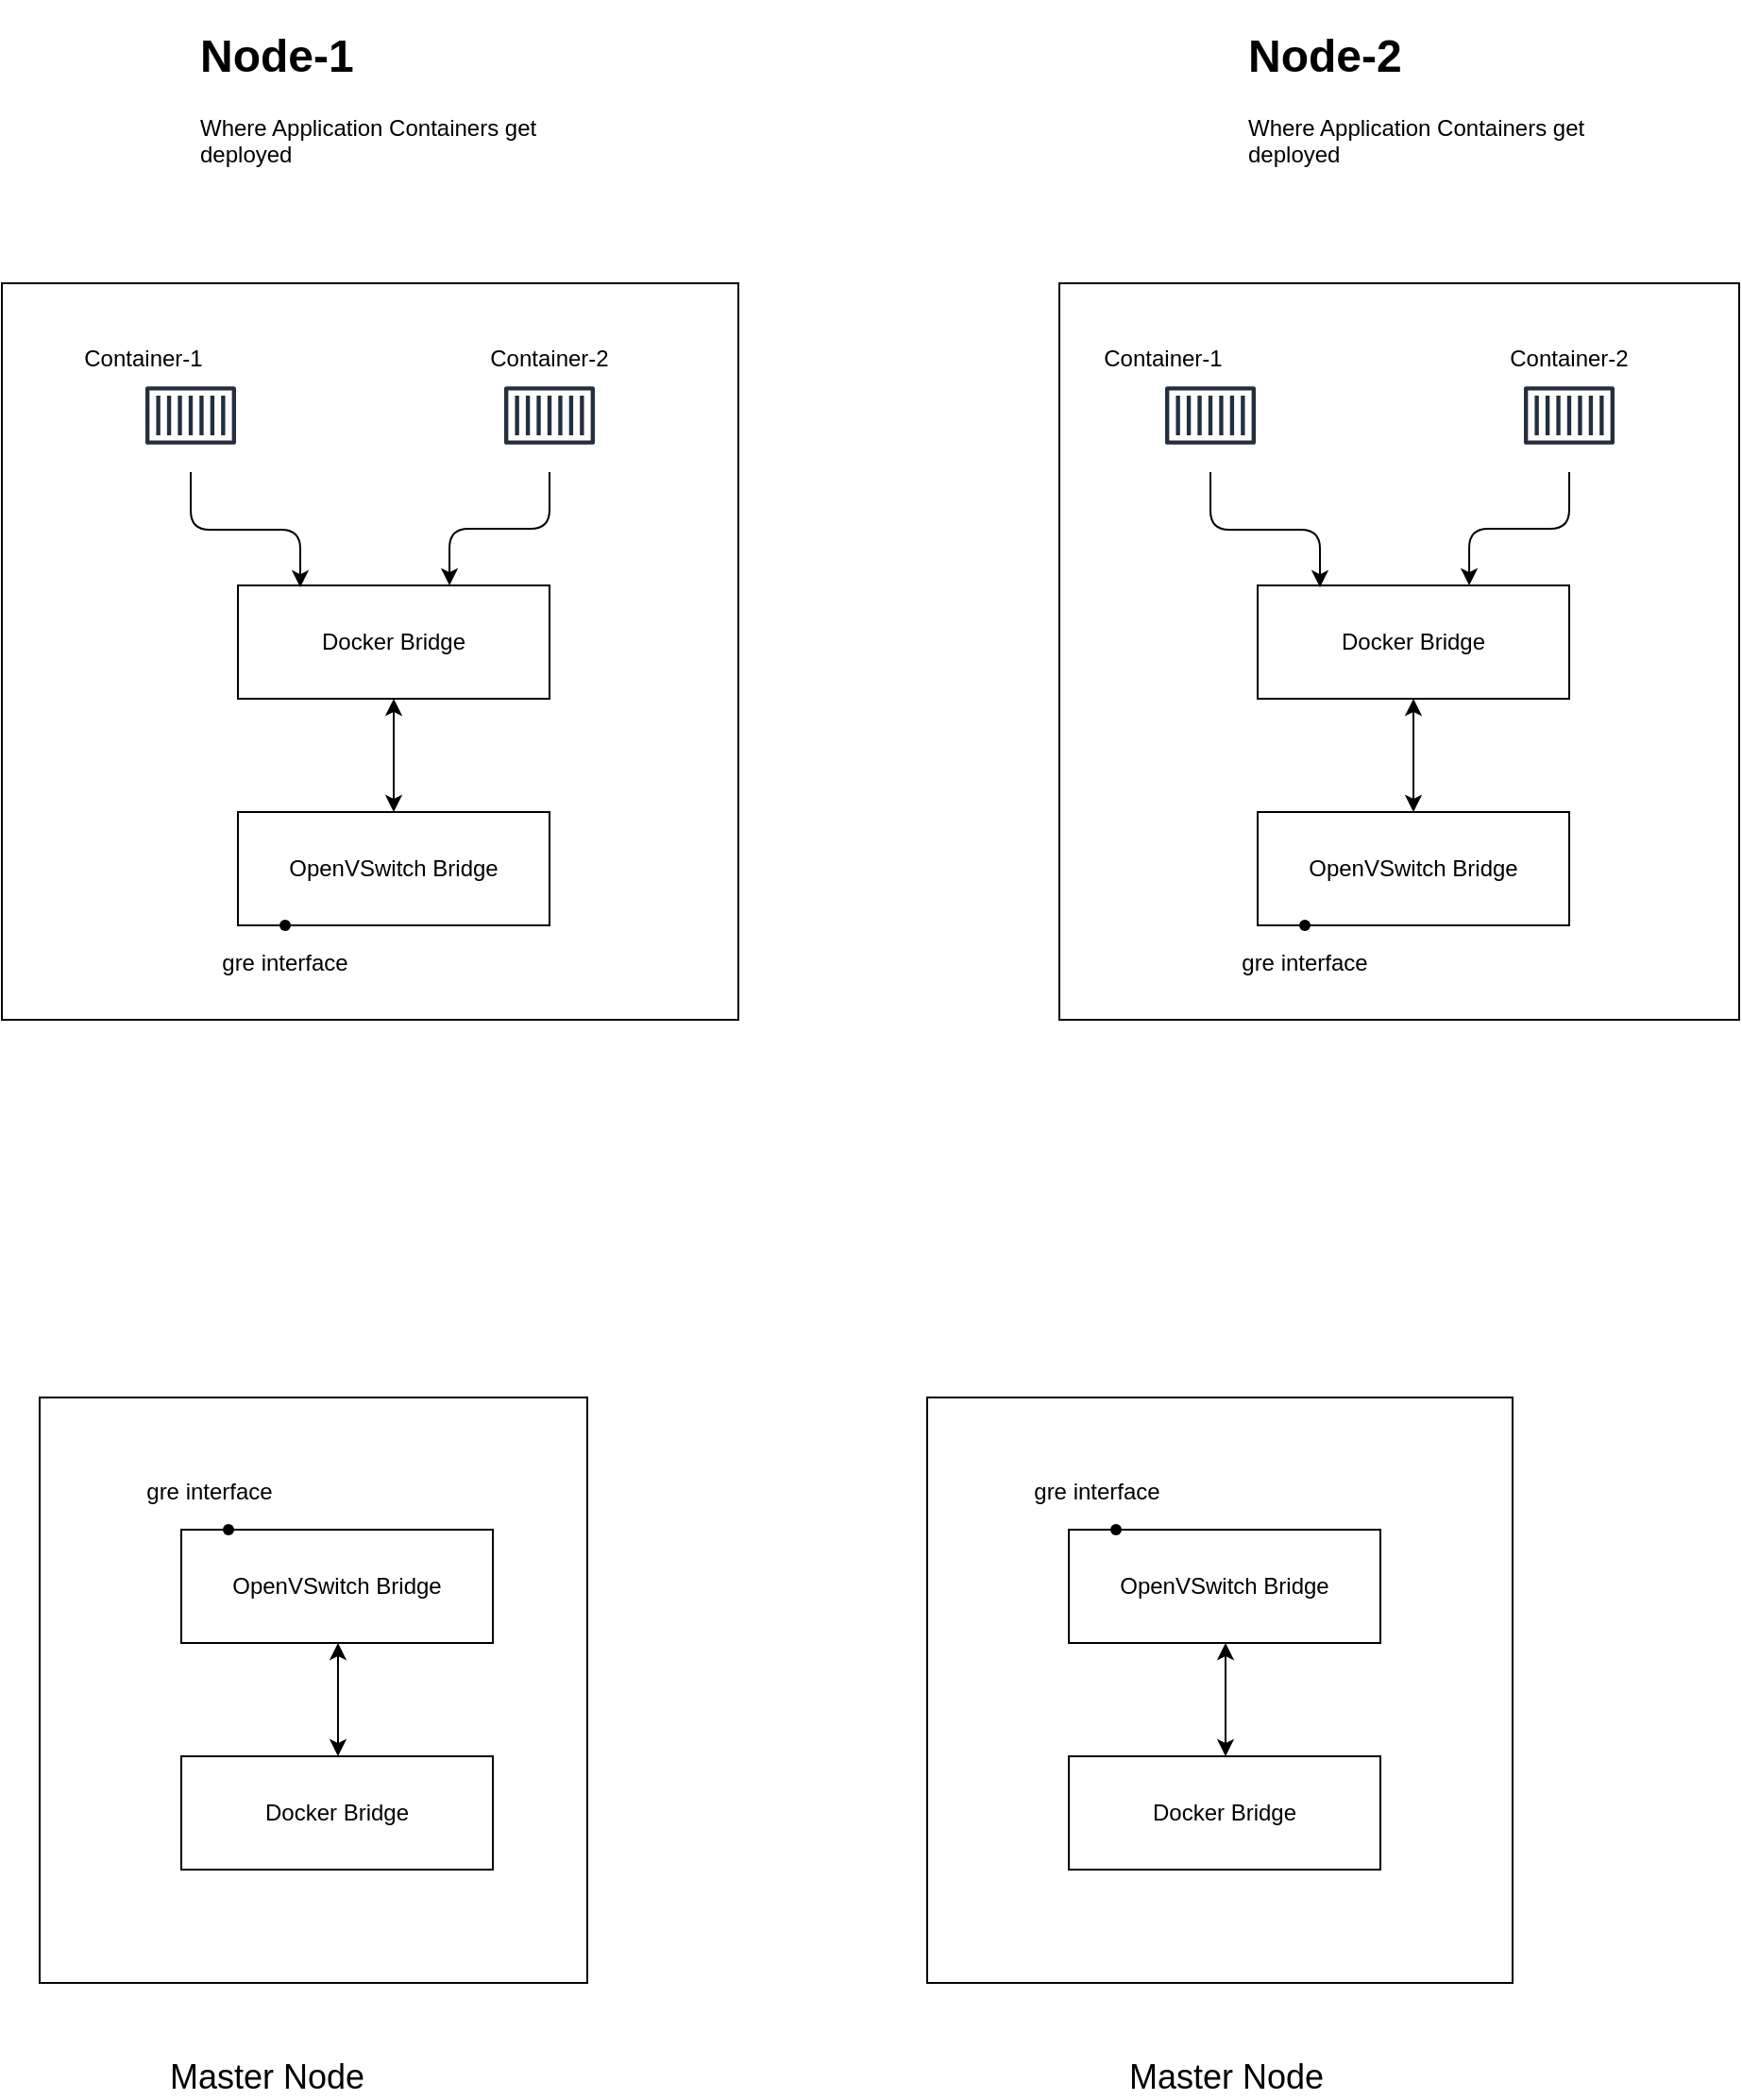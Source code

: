 <mxfile version="14.6.0" type="device"><diagram id="vHkMLk1IjLIlQ-uNqflY" name="Page-1"><mxGraphModel dx="1426" dy="2464" grid="1" gridSize="10" guides="1" tooltips="1" connect="1" arrows="1" fold="1" page="1" pageScale="1" pageWidth="1100" pageHeight="1700" math="0" shadow="0"><root><mxCell id="0"/><mxCell id="1" parent="0"/><mxCell id="jHpSyTkPF8Za5It51m7J-1" value="" style="rounded=0;whiteSpace=wrap;html=1;" vertex="1" parent="1"><mxGeometry x="100" y="100" width="390" height="390" as="geometry"/></mxCell><mxCell id="jHpSyTkPF8Za5It51m7J-7" value="OpenVSwitch Bridge" style="rounded=0;whiteSpace=wrap;html=1;" vertex="1" parent="1"><mxGeometry x="225" y="380" width="165" height="60" as="geometry"/></mxCell><mxCell id="jHpSyTkPF8Za5It51m7J-9" value="Docker Bridge" style="rounded=0;whiteSpace=wrap;html=1;" vertex="1" parent="1"><mxGeometry x="225" y="260" width="165" height="60" as="geometry"/></mxCell><mxCell id="jHpSyTkPF8Za5It51m7J-10" value="" style="outlineConnect=0;fontColor=#232F3E;gradientColor=none;strokeColor=#232F3E;fillColor=#ffffff;dashed=0;verticalLabelPosition=bottom;verticalAlign=top;align=center;html=1;fontSize=12;fontStyle=0;aspect=fixed;shape=mxgraph.aws4.resourceIcon;resIcon=mxgraph.aws4.container_1;" vertex="1" parent="1"><mxGeometry x="170" y="140" width="60" height="60" as="geometry"/></mxCell><mxCell id="jHpSyTkPF8Za5It51m7J-13" value="" style="edgeStyle=elbowEdgeStyle;elbow=vertical;endArrow=classic;html=1;entryX=0.2;entryY=0.017;entryDx=0;entryDy=0;entryPerimeter=0;" edge="1" parent="1" source="jHpSyTkPF8Za5It51m7J-10" target="jHpSyTkPF8Za5It51m7J-9"><mxGeometry width="50" height="50" relative="1" as="geometry"><mxPoint x="360" y="400" as="sourcePoint"/><mxPoint x="410" y="350" as="targetPoint"/></mxGeometry></mxCell><mxCell id="jHpSyTkPF8Za5It51m7J-14" value="" style="outlineConnect=0;fontColor=#232F3E;gradientColor=none;strokeColor=#232F3E;fillColor=#ffffff;dashed=0;verticalLabelPosition=bottom;verticalAlign=top;align=center;html=1;fontSize=12;fontStyle=0;aspect=fixed;shape=mxgraph.aws4.resourceIcon;resIcon=mxgraph.aws4.container_1;" vertex="1" parent="1"><mxGeometry x="360" y="140" width="60" height="60" as="geometry"/></mxCell><mxCell id="jHpSyTkPF8Za5It51m7J-17" value="" style="edgeStyle=elbowEdgeStyle;elbow=vertical;endArrow=classic;html=1;entryX=0.679;entryY=0;entryDx=0;entryDy=0;entryPerimeter=0;" edge="1" parent="1" source="jHpSyTkPF8Za5It51m7J-14" target="jHpSyTkPF8Za5It51m7J-9"><mxGeometry width="50" height="50" relative="1" as="geometry"><mxPoint x="410" y="240" as="sourcePoint"/><mxPoint x="460" y="190" as="targetPoint"/></mxGeometry></mxCell><mxCell id="jHpSyTkPF8Za5It51m7J-18" value="" style="endArrow=classic;startArrow=classic;html=1;entryX=0.5;entryY=1;entryDx=0;entryDy=0;exitX=0.5;exitY=0;exitDx=0;exitDy=0;" edge="1" parent="1" source="jHpSyTkPF8Za5It51m7J-7" target="jHpSyTkPF8Za5It51m7J-9"><mxGeometry width="50" height="50" relative="1" as="geometry"><mxPoint x="360" y="400" as="sourcePoint"/><mxPoint x="410" y="350" as="targetPoint"/></mxGeometry></mxCell><mxCell id="jHpSyTkPF8Za5It51m7J-20" value="Container-1" style="text;html=1;strokeColor=none;fillColor=none;align=center;verticalAlign=middle;whiteSpace=wrap;rounded=0;" vertex="1" parent="1"><mxGeometry x="130" y="130" width="90" height="20" as="geometry"/></mxCell><mxCell id="jHpSyTkPF8Za5It51m7J-21" value="Container-2" style="text;html=1;strokeColor=none;fillColor=none;align=center;verticalAlign=middle;whiteSpace=wrap;rounded=0;" vertex="1" parent="1"><mxGeometry x="345" y="130" width="90" height="20" as="geometry"/></mxCell><mxCell id="jHpSyTkPF8Za5It51m7J-22" value="" style="shape=waypoint;sketch=0;size=6;pointerEvents=1;points=[];fillColor=none;resizable=0;rotatable=0;perimeter=centerPerimeter;snapToPoint=1;" vertex="1" parent="1"><mxGeometry x="230" y="420" width="40" height="40" as="geometry"/></mxCell><mxCell id="jHpSyTkPF8Za5It51m7J-23" value="gre interface" style="text;html=1;strokeColor=none;fillColor=none;align=center;verticalAlign=middle;whiteSpace=wrap;rounded=0;" vertex="1" parent="1"><mxGeometry x="210" y="450" width="80" height="20" as="geometry"/></mxCell><mxCell id="jHpSyTkPF8Za5It51m7J-24" value="" style="rounded=0;whiteSpace=wrap;html=1;" vertex="1" parent="1"><mxGeometry x="660" y="100" width="360" height="390" as="geometry"/></mxCell><mxCell id="jHpSyTkPF8Za5It51m7J-25" value="OpenVSwitch Bridge" style="rounded=0;whiteSpace=wrap;html=1;" vertex="1" parent="1"><mxGeometry x="765" y="380" width="165" height="60" as="geometry"/></mxCell><mxCell id="jHpSyTkPF8Za5It51m7J-26" value="Docker Bridge" style="rounded=0;whiteSpace=wrap;html=1;" vertex="1" parent="1"><mxGeometry x="765" y="260" width="165" height="60" as="geometry"/></mxCell><mxCell id="jHpSyTkPF8Za5It51m7J-27" value="" style="outlineConnect=0;fontColor=#232F3E;gradientColor=none;strokeColor=#232F3E;fillColor=#ffffff;dashed=0;verticalLabelPosition=bottom;verticalAlign=top;align=center;html=1;fontSize=12;fontStyle=0;aspect=fixed;shape=mxgraph.aws4.resourceIcon;resIcon=mxgraph.aws4.container_1;" vertex="1" parent="1"><mxGeometry x="710" y="140" width="60" height="60" as="geometry"/></mxCell><mxCell id="jHpSyTkPF8Za5It51m7J-28" value="" style="edgeStyle=elbowEdgeStyle;elbow=vertical;endArrow=classic;html=1;entryX=0.2;entryY=0.017;entryDx=0;entryDy=0;entryPerimeter=0;" edge="1" parent="1" source="jHpSyTkPF8Za5It51m7J-27" target="jHpSyTkPF8Za5It51m7J-26"><mxGeometry width="50" height="50" relative="1" as="geometry"><mxPoint x="900" y="400" as="sourcePoint"/><mxPoint x="950" y="350" as="targetPoint"/></mxGeometry></mxCell><mxCell id="jHpSyTkPF8Za5It51m7J-29" value="" style="outlineConnect=0;fontColor=#232F3E;gradientColor=none;strokeColor=#232F3E;fillColor=#ffffff;dashed=0;verticalLabelPosition=bottom;verticalAlign=top;align=center;html=1;fontSize=12;fontStyle=0;aspect=fixed;shape=mxgraph.aws4.resourceIcon;resIcon=mxgraph.aws4.container_1;" vertex="1" parent="1"><mxGeometry x="900" y="140" width="60" height="60" as="geometry"/></mxCell><mxCell id="jHpSyTkPF8Za5It51m7J-30" value="" style="edgeStyle=elbowEdgeStyle;elbow=vertical;endArrow=classic;html=1;entryX=0.679;entryY=0;entryDx=0;entryDy=0;entryPerimeter=0;" edge="1" parent="1" source="jHpSyTkPF8Za5It51m7J-29" target="jHpSyTkPF8Za5It51m7J-26"><mxGeometry width="50" height="50" relative="1" as="geometry"><mxPoint x="950" y="240" as="sourcePoint"/><mxPoint x="1000" y="190" as="targetPoint"/></mxGeometry></mxCell><mxCell id="jHpSyTkPF8Za5It51m7J-31" value="" style="endArrow=classic;startArrow=classic;html=1;entryX=0.5;entryY=1;entryDx=0;entryDy=0;exitX=0.5;exitY=0;exitDx=0;exitDy=0;" edge="1" parent="1" source="jHpSyTkPF8Za5It51m7J-25" target="jHpSyTkPF8Za5It51m7J-26"><mxGeometry width="50" height="50" relative="1" as="geometry"><mxPoint x="900" y="400" as="sourcePoint"/><mxPoint x="950" y="350" as="targetPoint"/></mxGeometry></mxCell><mxCell id="jHpSyTkPF8Za5It51m7J-32" value="Container-1" style="text;html=1;strokeColor=none;fillColor=none;align=center;verticalAlign=middle;whiteSpace=wrap;rounded=0;" vertex="1" parent="1"><mxGeometry x="670" y="130" width="90" height="20" as="geometry"/></mxCell><mxCell id="jHpSyTkPF8Za5It51m7J-33" value="Container-2" style="text;html=1;strokeColor=none;fillColor=none;align=center;verticalAlign=middle;whiteSpace=wrap;rounded=0;" vertex="1" parent="1"><mxGeometry x="885" y="130" width="90" height="20" as="geometry"/></mxCell><mxCell id="jHpSyTkPF8Za5It51m7J-34" value="" style="shape=waypoint;sketch=0;size=6;pointerEvents=1;points=[];fillColor=none;resizable=0;rotatable=0;perimeter=centerPerimeter;snapToPoint=1;" vertex="1" parent="1"><mxGeometry x="770" y="420" width="40" height="40" as="geometry"/></mxCell><mxCell id="jHpSyTkPF8Za5It51m7J-35" value="gre interface" style="text;html=1;strokeColor=none;fillColor=none;align=center;verticalAlign=middle;whiteSpace=wrap;rounded=0;" vertex="1" parent="1"><mxGeometry x="750" y="450" width="80" height="20" as="geometry"/></mxCell><mxCell id="jHpSyTkPF8Za5It51m7J-37" value="&lt;h1&gt;Node-1&lt;/h1&gt;&lt;p&gt;Where Application Containers get deployed&lt;/p&gt;" style="text;html=1;strokeColor=none;fillColor=none;spacing=5;spacingTop=-20;whiteSpace=wrap;overflow=hidden;rounded=0;" vertex="1" parent="1"><mxGeometry x="200" y="-40" width="190" height="120" as="geometry"/></mxCell><mxCell id="jHpSyTkPF8Za5It51m7J-38" value="&lt;h1&gt;Node-2&lt;/h1&gt;&lt;p&gt;Where Application Containers get deployed&lt;/p&gt;" style="text;html=1;strokeColor=none;fillColor=none;spacing=5;spacingTop=-20;whiteSpace=wrap;overflow=hidden;rounded=0;" vertex="1" parent="1"><mxGeometry x="755" y="-40" width="190" height="120" as="geometry"/></mxCell><mxCell id="jHpSyTkPF8Za5It51m7J-39" value="" style="rounded=0;whiteSpace=wrap;html=1;" vertex="1" parent="1"><mxGeometry x="120" y="690" width="290" height="310" as="geometry"/></mxCell><mxCell id="jHpSyTkPF8Za5It51m7J-40" value="OpenVSwitch Bridge" style="rounded=0;whiteSpace=wrap;html=1;" vertex="1" parent="1"><mxGeometry x="195" y="760" width="165" height="60" as="geometry"/></mxCell><mxCell id="jHpSyTkPF8Za5It51m7J-41" value="Docker Bridge" style="rounded=0;whiteSpace=wrap;html=1;" vertex="1" parent="1"><mxGeometry x="195" y="880" width="165" height="60" as="geometry"/></mxCell><mxCell id="jHpSyTkPF8Za5It51m7J-46" value="" style="endArrow=classic;startArrow=classic;html=1;" edge="1" parent="1"><mxGeometry width="50" height="50" relative="1" as="geometry"><mxPoint x="278" y="820" as="sourcePoint"/><mxPoint x="278" y="880" as="targetPoint"/></mxGeometry></mxCell><mxCell id="jHpSyTkPF8Za5It51m7J-49" value="" style="shape=waypoint;sketch=0;size=6;pointerEvents=1;points=[];fillColor=none;resizable=0;rotatable=0;perimeter=centerPerimeter;snapToPoint=1;" vertex="1" parent="1"><mxGeometry x="200" y="740" width="40" height="40" as="geometry"/></mxCell><mxCell id="jHpSyTkPF8Za5It51m7J-50" value="gre interface" style="text;html=1;strokeColor=none;fillColor=none;align=center;verticalAlign=middle;whiteSpace=wrap;rounded=0;" vertex="1" parent="1"><mxGeometry x="170" y="730" width="80" height="20" as="geometry"/></mxCell><mxCell id="jHpSyTkPF8Za5It51m7J-52" value="&lt;font style=&quot;font-size: 18px&quot;&gt;Master Node&lt;/font&gt;" style="text;html=1;align=center;verticalAlign=middle;resizable=0;points=[];autosize=1;strokeColor=none;" vertex="1" parent="1"><mxGeometry x="180" y="1040" width="120" height="20" as="geometry"/></mxCell><mxCell id="jHpSyTkPF8Za5It51m7J-57" value="" style="rounded=0;whiteSpace=wrap;html=1;" vertex="1" parent="1"><mxGeometry x="590" y="690" width="310" height="310" as="geometry"/></mxCell><mxCell id="jHpSyTkPF8Za5It51m7J-58" value="OpenVSwitch Bridge" style="rounded=0;whiteSpace=wrap;html=1;" vertex="1" parent="1"><mxGeometry x="665" y="760" width="165" height="60" as="geometry"/></mxCell><mxCell id="jHpSyTkPF8Za5It51m7J-59" value="Docker Bridge" style="rounded=0;whiteSpace=wrap;html=1;" vertex="1" parent="1"><mxGeometry x="665" y="880" width="165" height="60" as="geometry"/></mxCell><mxCell id="jHpSyTkPF8Za5It51m7J-60" value="" style="endArrow=classic;startArrow=classic;html=1;" edge="1" parent="1"><mxGeometry width="50" height="50" relative="1" as="geometry"><mxPoint x="748" y="820" as="sourcePoint"/><mxPoint x="748" y="880" as="targetPoint"/></mxGeometry></mxCell><mxCell id="jHpSyTkPF8Za5It51m7J-61" value="" style="shape=waypoint;sketch=0;size=6;pointerEvents=1;points=[];fillColor=none;resizable=0;rotatable=0;perimeter=centerPerimeter;snapToPoint=1;" vertex="1" parent="1"><mxGeometry x="670" y="740" width="40" height="40" as="geometry"/></mxCell><mxCell id="jHpSyTkPF8Za5It51m7J-62" value="gre interface" style="text;html=1;strokeColor=none;fillColor=none;align=center;verticalAlign=middle;whiteSpace=wrap;rounded=0;" vertex="1" parent="1"><mxGeometry x="640" y="730" width="80" height="20" as="geometry"/></mxCell><mxCell id="jHpSyTkPF8Za5It51m7J-63" value="&lt;font style=&quot;font-size: 18px&quot;&gt;Master Node&lt;/font&gt;" style="text;html=1;align=center;verticalAlign=middle;resizable=0;points=[];autosize=1;strokeColor=none;" vertex="1" parent="1"><mxGeometry x="687.5" y="1040" width="120" height="20" as="geometry"/></mxCell></root></mxGraphModel></diagram></mxfile>